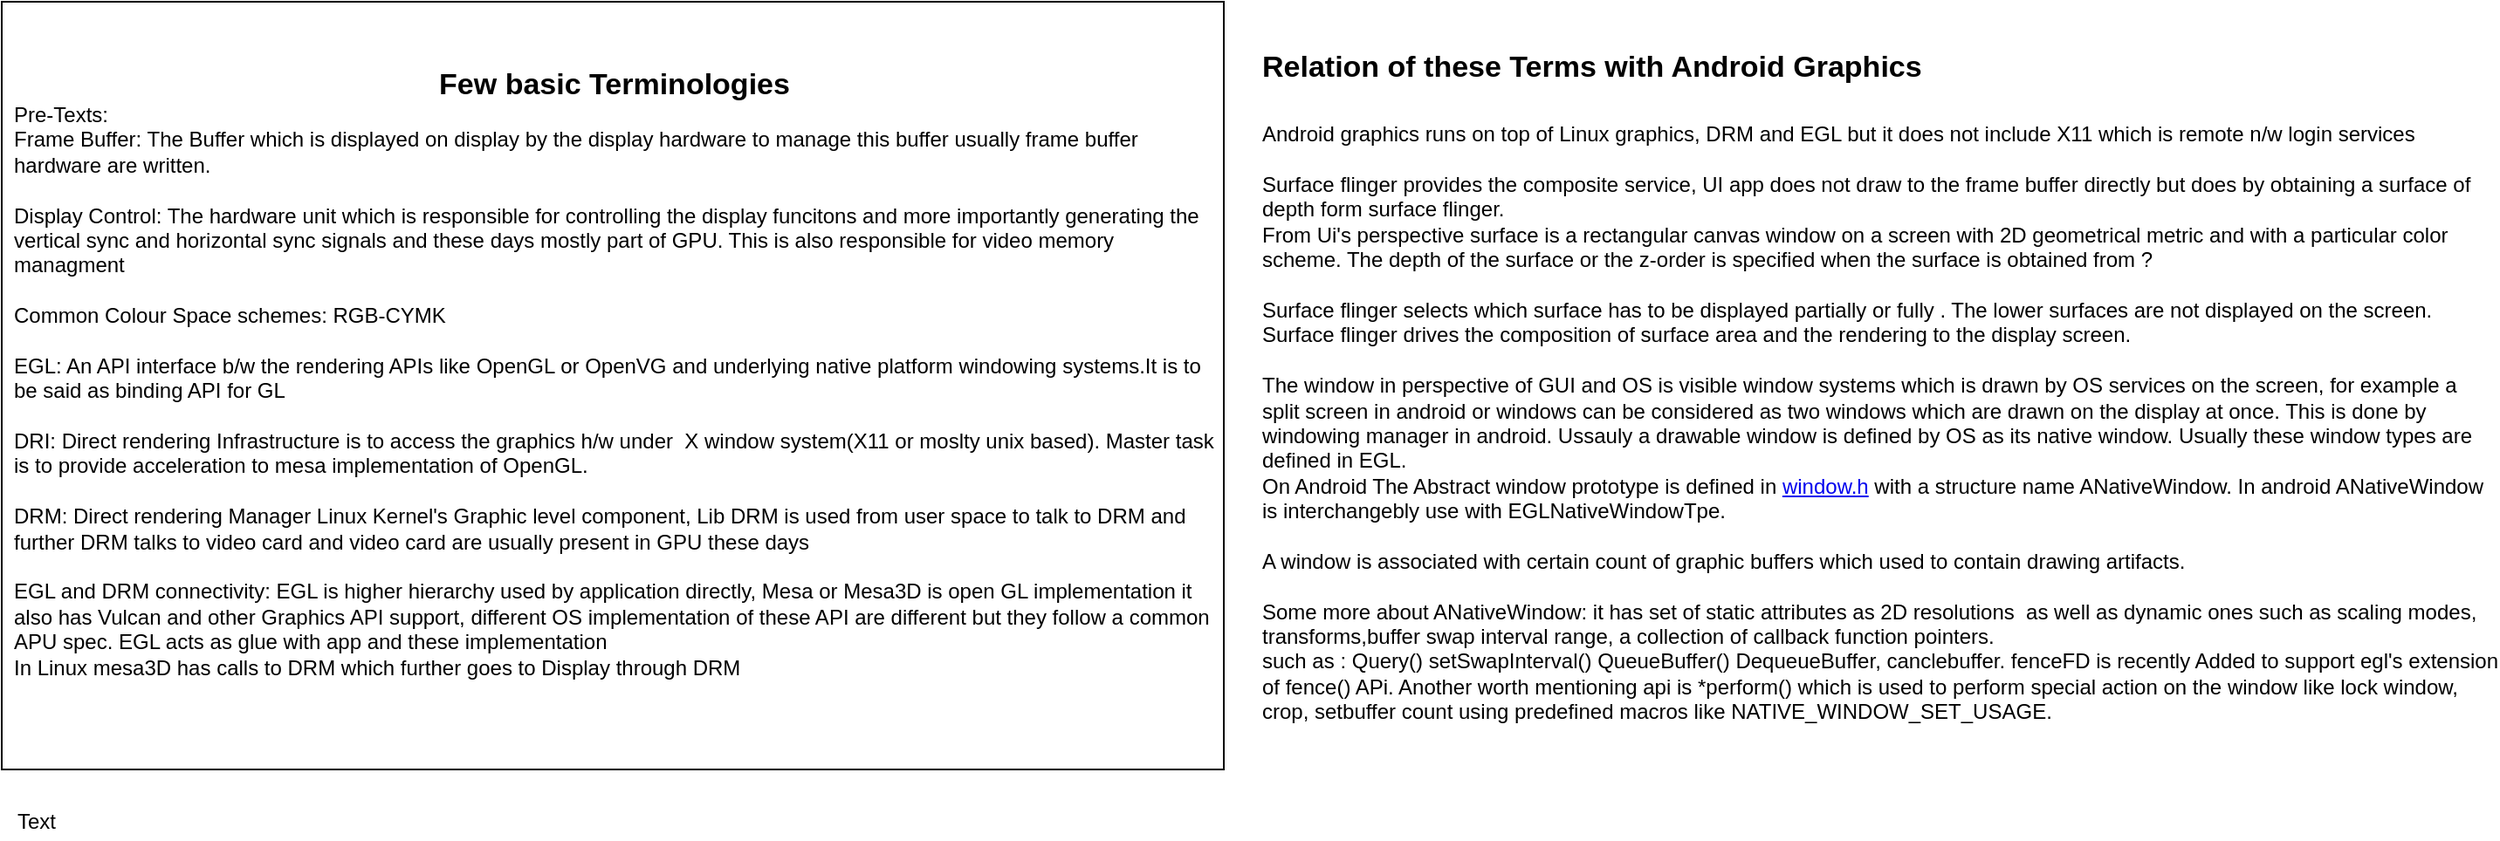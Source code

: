 <mxfile version="12.3.5" type="github" pages="1">
  <diagram id="gzc1fXgGK9Xh2YCLqEI3" name="The Pretext">
    <mxGraphModel dx="1102" dy="533" grid="1" gridSize="10" guides="1" tooltips="1" connect="1" arrows="1" fold="1" page="1" pageScale="1" pageWidth="1920" pageHeight="1200" math="0" shadow="0">
      <root>
        <mxCell id="0"/>
        <mxCell id="1" parent="0"/>
        <mxCell id="4iyLbNcxx3MA4uBL4IOl-1" value="&lt;div style=&quot;text-align: center&quot;&gt;&lt;font style=&quot;font-size: 17px&quot;&gt;&lt;b&gt;Few basic Terminologies&lt;/b&gt;&lt;/font&gt;&lt;/div&gt;Pre-Texts:&amp;nbsp;&lt;br&gt;Frame Buffer: The Buffer which is displayed on display by the display hardware to manage this buffer usually frame buffer hardware are written.&lt;br&gt;&lt;br&gt;Display Control: The hardware unit which is responsible for controlling the display funcitons and more importantly generating the vertical sync and horizontal sync signals and these days mostly part of GPU. This is also responsible for video memory managment&lt;br&gt;&lt;br&gt;Common Colour Space schemes: RGB-CYMK&lt;br&gt;&lt;br&gt;EGL: An API interface b/w the rendering APIs like OpenGL or OpenVG and underlying native platform windowing systems.It is to be said as binding API for GL&lt;br&gt;&lt;br&gt;DRI: Direct rendering Infrastructure&amp;nbsp;is to access the graphics h/w under&amp;nbsp; X window system(X11 or moslty unix based). Master task is to provide acceleration to mesa implementation of OpenGL.&lt;br&gt;&lt;br&gt;DRM: Direct rendering Manager Linux Kernel&#39;s Graphic level component, Lib DRM is used from user space to talk to DRM and further DRM talks to video card and video card are usually present in GPU these days&lt;br&gt;&lt;br&gt;EGL and DRM connectivity: EGL is higher hierarchy used by application directly, Mesa or Mesa3D is open GL implementation it also has Vulcan and other Graphics API support, different OS implementation of these API are different but they follow a common APU spec. EGL acts as glue with app and these implementation&lt;br&gt;In Linux mesa3D has calls to DRM which further goes to Display through DRM&lt;br&gt;&lt;br&gt;" style="text;html=1;strokeColor=#000000;fillColor=none;align=left;verticalAlign=middle;whiteSpace=wrap;rounded=0;strokeWidth=1;spacingLeft=5;spacingBottom=0;spacingRight=5;" vertex="1" parent="1">
          <mxGeometry x="20" y="20" width="700" height="440" as="geometry"/>
        </mxCell>
        <mxCell id="4iyLbNcxx3MA4uBL4IOl-2" value="Text" style="text;html=1;strokeColor=none;fillColor=none;align=center;verticalAlign=middle;whiteSpace=wrap;rounded=0;" vertex="1" parent="1">
          <mxGeometry x="20" y="480" width="40" height="20" as="geometry"/>
        </mxCell>
        <mxCell id="4iyLbNcxx3MA4uBL4IOl-3" value="&lt;div&gt;&lt;b style=&quot;font-size: 17px&quot;&gt;Relation of these Terms with Android Graphics&lt;/b&gt;&lt;/div&gt;&lt;div&gt;&lt;b style=&quot;font-size: 17px&quot;&gt;&lt;br&gt;&lt;/b&gt;&lt;/div&gt;&lt;div&gt;&lt;font style=&quot;font-size: 12px&quot;&gt;Android graphics runs on top of Linux&amp;nbsp;graphics, DRM and EGL but it does not include X11 which is remote n/w login services&lt;/font&gt;&lt;/div&gt;&lt;div&gt;&lt;font style=&quot;font-size: 12px&quot;&gt;&lt;br&gt;&lt;/font&gt;&lt;/div&gt;&lt;div&gt;&lt;font style=&quot;font-size: 12px&quot;&gt;Surface flinger provides the composite service, UI app does not draw to the frame buffer directly but does by obtaining a surface of depth form surface flinger.&lt;/font&gt;&lt;/div&gt;&lt;div&gt;&lt;font style=&quot;font-size: 12px&quot;&gt;From Ui&#39;s perspective surface is a rectangular canvas window on a screen with 2D geometrical metric and with a particular color scheme. The depth of the surface or the z-order is specified when the surface is obtained from ?&lt;/font&gt;&lt;/div&gt;&lt;div&gt;&lt;font style=&quot;font-size: 12px&quot;&gt;&lt;br&gt;&lt;/font&gt;&lt;/div&gt;&lt;div&gt;&lt;font style=&quot;font-size: 12px&quot;&gt;Surface flinger selects which surface has to be displayed partially or fully . The lower surfaces are not displayed on the screen. Surface flinger drives the composition of surface area and the rendering to the display screen.&lt;/font&gt;&lt;/div&gt;&lt;div&gt;&lt;font style=&quot;font-size: 12px&quot;&gt;&lt;br&gt;&lt;/font&gt;&lt;/div&gt;&lt;div&gt;&lt;font style=&quot;font-size: 12px&quot;&gt;The window in perspective of GUI and OS is visible window systems which is drawn by OS services on the screen, for example a split screen in android or windows can be considered as two windows which are drawn on the display at once. This is done by windowing manager in android. Ussauly a drawable window is defined by OS as its native window. Usually these window types are defined in EGL.&lt;/font&gt;&lt;/div&gt;&lt;div&gt;&lt;font style=&quot;font-size: 12px&quot;&gt;On Android The Abstract window prototype is defined in &lt;a href=&quot;https://android.googlesource.com/platform/system/core/+/7cd3e0a3a2f9b104cd6c04f699ae62c4577787e2/include/system/window.h&quot;&gt;window.h&lt;/a&gt;&amp;nbsp;with a structure name ANativeWindow. In android ANativeWindow is interchangebly use with EGLNativeWindowTpe.&lt;/font&gt;&lt;/div&gt;&lt;div&gt;&lt;font style=&quot;font-size: 12px&quot;&gt;&lt;br&gt;&lt;/font&gt;&lt;/div&gt;&lt;div&gt;&lt;font style=&quot;font-size: 12px&quot;&gt;A window is associated with certain count of graphic buffers which used to contain drawing artifacts.&lt;/font&gt;&lt;/div&gt;&lt;div&gt;&lt;font style=&quot;font-size: 12px&quot;&gt;&lt;br&gt;&lt;/font&gt;&lt;/div&gt;&lt;div&gt;&lt;font style=&quot;font-size: 12px&quot;&gt;Some more about ANativeWindow: it has set of static attributes as 2D resolutions&amp;nbsp; as well as dynamic ones such as scaling modes, transforms,buffer swap interval range, a collection of callback function pointers.&lt;/font&gt;&lt;/div&gt;&lt;div&gt;&lt;font style=&quot;font-size: 12px&quot;&gt;such as : Query() setSwapInterval() QueueBuffer() DequeueBuffer, canclebuffer. fenceFD is recently Added to support egl&#39;s extension of fence() APi. Another worth mentioning api is *perform() which is used to perform special action on the window like lock window, crop, setbuffer count using predefined macros like NATIVE_WINDOW_SET_USAGE.&lt;/font&gt;&lt;/div&gt;" style="text;html=1;strokeColor=none;fillColor=none;align=left;verticalAlign=middle;whiteSpace=wrap;rounded=0;" vertex="1" parent="1">
          <mxGeometry x="740" y="21" width="710" height="440" as="geometry"/>
        </mxCell>
      </root>
    </mxGraphModel>
  </diagram>
</mxfile>
